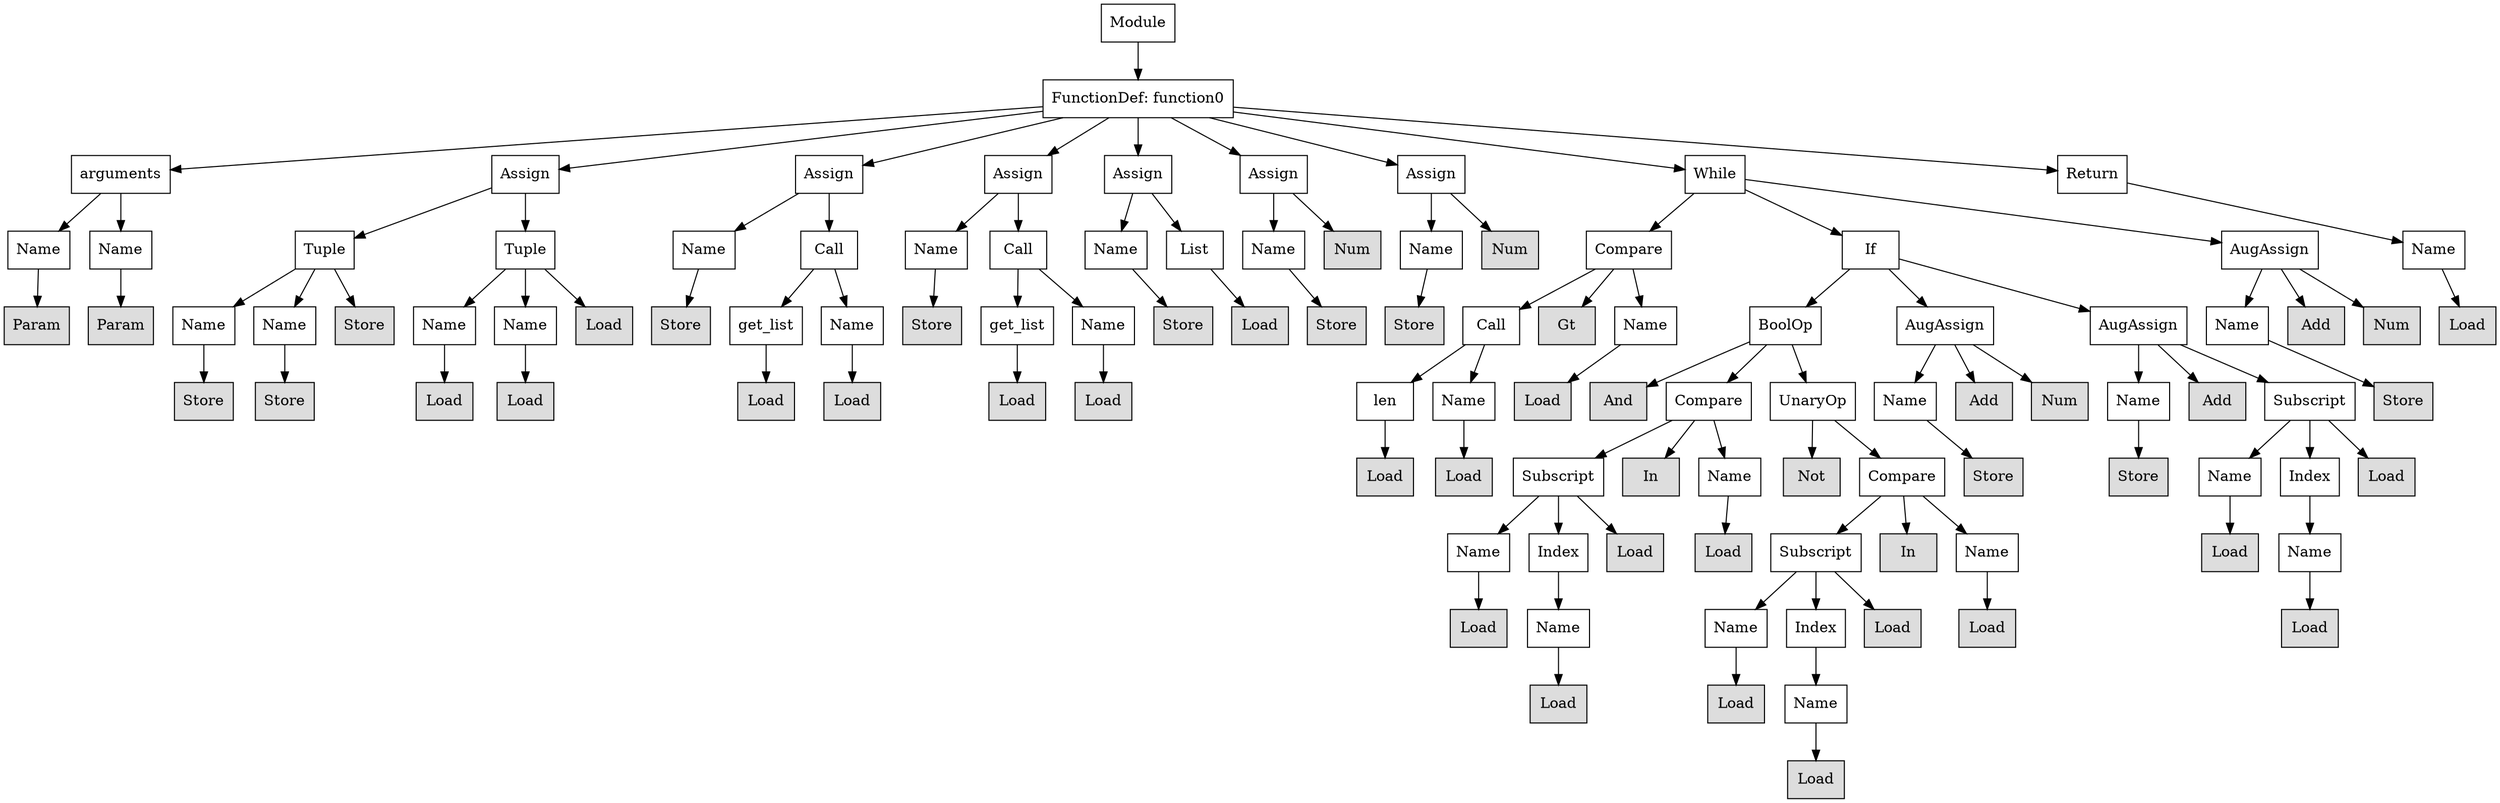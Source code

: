 digraph G {
n0 [shape=rect, label="Module"];
n1 [shape=rect, label="FunctionDef: function0"];
n2 [shape=rect, label="arguments"];
n3 [shape=rect, label="Assign"];
n4 [shape=rect, label="Assign"];
n5 [shape=rect, label="Assign"];
n6 [shape=rect, label="Assign"];
n7 [shape=rect, label="Assign"];
n8 [shape=rect, label="Assign"];
n9 [shape=rect, label="While"];
n10 [shape=rect, label="Return"];
n11 [shape=rect, label="Name"];
n12 [shape=rect, label="Name"];
n13 [shape=rect, label="Tuple"];
n14 [shape=rect, label="Tuple"];
n15 [shape=rect, label="Name"];
n16 [shape=rect, label="Call"];
n17 [shape=rect, label="Name"];
n18 [shape=rect, label="Call"];
n19 [shape=rect, label="Name"];
n20 [shape=rect, label="List"];
n21 [shape=rect, label="Name"];
n22 [shape=rect, label="Num" style="filled" fillcolor="#dddddd"];
n23 [shape=rect, label="Name"];
n24 [shape=rect, label="Num" style="filled" fillcolor="#dddddd"];
n25 [shape=rect, label="Compare"];
n26 [shape=rect, label="If"];
n27 [shape=rect, label="AugAssign"];
n28 [shape=rect, label="Name"];
n29 [shape=rect, label="Param" style="filled" fillcolor="#dddddd"];
n30 [shape=rect, label="Param" style="filled" fillcolor="#dddddd"];
n31 [shape=rect, label="Name"];
n32 [shape=rect, label="Name"];
n33 [shape=rect, label="Store" style="filled" fillcolor="#dddddd"];
n34 [shape=rect, label="Name"];
n35 [shape=rect, label="Name"];
n36 [shape=rect, label="Load" style="filled" fillcolor="#dddddd"];
n37 [shape=rect, label="Store" style="filled" fillcolor="#dddddd"];
n38 [shape=rect, label="get_list"];
n39 [shape=rect, label="Name"];
n40 [shape=rect, label="Store" style="filled" fillcolor="#dddddd"];
n41 [shape=rect, label="get_list"];
n42 [shape=rect, label="Name"];
n43 [shape=rect, label="Store" style="filled" fillcolor="#dddddd"];
n44 [shape=rect, label="Load" style="filled" fillcolor="#dddddd"];
n45 [shape=rect, label="Store" style="filled" fillcolor="#dddddd"];
n46 [shape=rect, label="Store" style="filled" fillcolor="#dddddd"];
n47 [shape=rect, label="Call"];
n48 [shape=rect, label="Gt" style="filled" fillcolor="#dddddd"];
n49 [shape=rect, label="Name"];
n50 [shape=rect, label="BoolOp"];
n51 [shape=rect, label="AugAssign"];
n52 [shape=rect, label="AugAssign"];
n53 [shape=rect, label="Name"];
n54 [shape=rect, label="Add" style="filled" fillcolor="#dddddd"];
n55 [shape=rect, label="Num" style="filled" fillcolor="#dddddd"];
n56 [shape=rect, label="Load" style="filled" fillcolor="#dddddd"];
n57 [shape=rect, label="Store" style="filled" fillcolor="#dddddd"];
n58 [shape=rect, label="Store" style="filled" fillcolor="#dddddd"];
n59 [shape=rect, label="Load" style="filled" fillcolor="#dddddd"];
n60 [shape=rect, label="Load" style="filled" fillcolor="#dddddd"];
n61 [shape=rect, label="Load" style="filled" fillcolor="#dddddd"];
n62 [shape=rect, label="Load" style="filled" fillcolor="#dddddd"];
n63 [shape=rect, label="Load" style="filled" fillcolor="#dddddd"];
n64 [shape=rect, label="Load" style="filled" fillcolor="#dddddd"];
n65 [shape=rect, label="len"];
n66 [shape=rect, label="Name"];
n67 [shape=rect, label="Load" style="filled" fillcolor="#dddddd"];
n68 [shape=rect, label="And" style="filled" fillcolor="#dddddd"];
n69 [shape=rect, label="Compare"];
n70 [shape=rect, label="UnaryOp"];
n71 [shape=rect, label="Name"];
n72 [shape=rect, label="Add" style="filled" fillcolor="#dddddd"];
n73 [shape=rect, label="Num" style="filled" fillcolor="#dddddd"];
n74 [shape=rect, label="Name"];
n75 [shape=rect, label="Add" style="filled" fillcolor="#dddddd"];
n76 [shape=rect, label="Subscript"];
n77 [shape=rect, label="Store" style="filled" fillcolor="#dddddd"];
n78 [shape=rect, label="Load" style="filled" fillcolor="#dddddd"];
n79 [shape=rect, label="Load" style="filled" fillcolor="#dddddd"];
n80 [shape=rect, label="Subscript"];
n81 [shape=rect, label="In" style="filled" fillcolor="#dddddd"];
n82 [shape=rect, label="Name"];
n83 [shape=rect, label="Not" style="filled" fillcolor="#dddddd"];
n84 [shape=rect, label="Compare"];
n85 [shape=rect, label="Store" style="filled" fillcolor="#dddddd"];
n86 [shape=rect, label="Store" style="filled" fillcolor="#dddddd"];
n87 [shape=rect, label="Name"];
n88 [shape=rect, label="Index"];
n89 [shape=rect, label="Load" style="filled" fillcolor="#dddddd"];
n90 [shape=rect, label="Name"];
n91 [shape=rect, label="Index"];
n92 [shape=rect, label="Load" style="filled" fillcolor="#dddddd"];
n93 [shape=rect, label="Load" style="filled" fillcolor="#dddddd"];
n94 [shape=rect, label="Subscript"];
n95 [shape=rect, label="In" style="filled" fillcolor="#dddddd"];
n96 [shape=rect, label="Name"];
n97 [shape=rect, label="Load" style="filled" fillcolor="#dddddd"];
n98 [shape=rect, label="Name"];
n99 [shape=rect, label="Load" style="filled" fillcolor="#dddddd"];
n100 [shape=rect, label="Name"];
n101 [shape=rect, label="Name"];
n102 [shape=rect, label="Index"];
n103 [shape=rect, label="Load" style="filled" fillcolor="#dddddd"];
n104 [shape=rect, label="Load" style="filled" fillcolor="#dddddd"];
n105 [shape=rect, label="Load" style="filled" fillcolor="#dddddd"];
n106 [shape=rect, label="Load" style="filled" fillcolor="#dddddd"];
n107 [shape=rect, label="Load" style="filled" fillcolor="#dddddd"];
n108 [shape=rect, label="Name"];
n109 [shape=rect, label="Load" style="filled" fillcolor="#dddddd"];
n0 -> n1;
n1 -> n2;
n1 -> n3;
n1 -> n4;
n1 -> n5;
n1 -> n6;
n1 -> n7;
n1 -> n8;
n1 -> n9;
n1 -> n10;
n2 -> n11;
n2 -> n12;
n3 -> n13;
n3 -> n14;
n4 -> n15;
n4 -> n16;
n5 -> n17;
n5 -> n18;
n6 -> n19;
n6 -> n20;
n7 -> n21;
n7 -> n22;
n8 -> n23;
n8 -> n24;
n9 -> n25;
n9 -> n26;
n9 -> n27;
n10 -> n28;
n11 -> n29;
n12 -> n30;
n13 -> n31;
n13 -> n32;
n13 -> n33;
n14 -> n34;
n14 -> n35;
n14 -> n36;
n15 -> n37;
n16 -> n38;
n16 -> n39;
n17 -> n40;
n18 -> n41;
n18 -> n42;
n19 -> n43;
n20 -> n44;
n21 -> n45;
n23 -> n46;
n25 -> n47;
n25 -> n48;
n25 -> n49;
n26 -> n50;
n26 -> n51;
n26 -> n52;
n27 -> n53;
n27 -> n54;
n27 -> n55;
n28 -> n56;
n31 -> n57;
n32 -> n58;
n34 -> n59;
n35 -> n60;
n38 -> n61;
n39 -> n62;
n41 -> n63;
n42 -> n64;
n47 -> n65;
n47 -> n66;
n49 -> n67;
n50 -> n68;
n50 -> n69;
n50 -> n70;
n51 -> n71;
n51 -> n72;
n51 -> n73;
n52 -> n74;
n52 -> n75;
n52 -> n76;
n53 -> n77;
n65 -> n78;
n66 -> n79;
n69 -> n80;
n69 -> n81;
n69 -> n82;
n70 -> n83;
n70 -> n84;
n71 -> n85;
n74 -> n86;
n76 -> n87;
n76 -> n88;
n76 -> n89;
n80 -> n90;
n80 -> n91;
n80 -> n92;
n82 -> n93;
n84 -> n94;
n84 -> n95;
n84 -> n96;
n87 -> n97;
n88 -> n98;
n90 -> n99;
n91 -> n100;
n94 -> n101;
n94 -> n102;
n94 -> n103;
n96 -> n104;
n98 -> n105;
n100 -> n106;
n101 -> n107;
n102 -> n108;
n108 -> n109;
}

